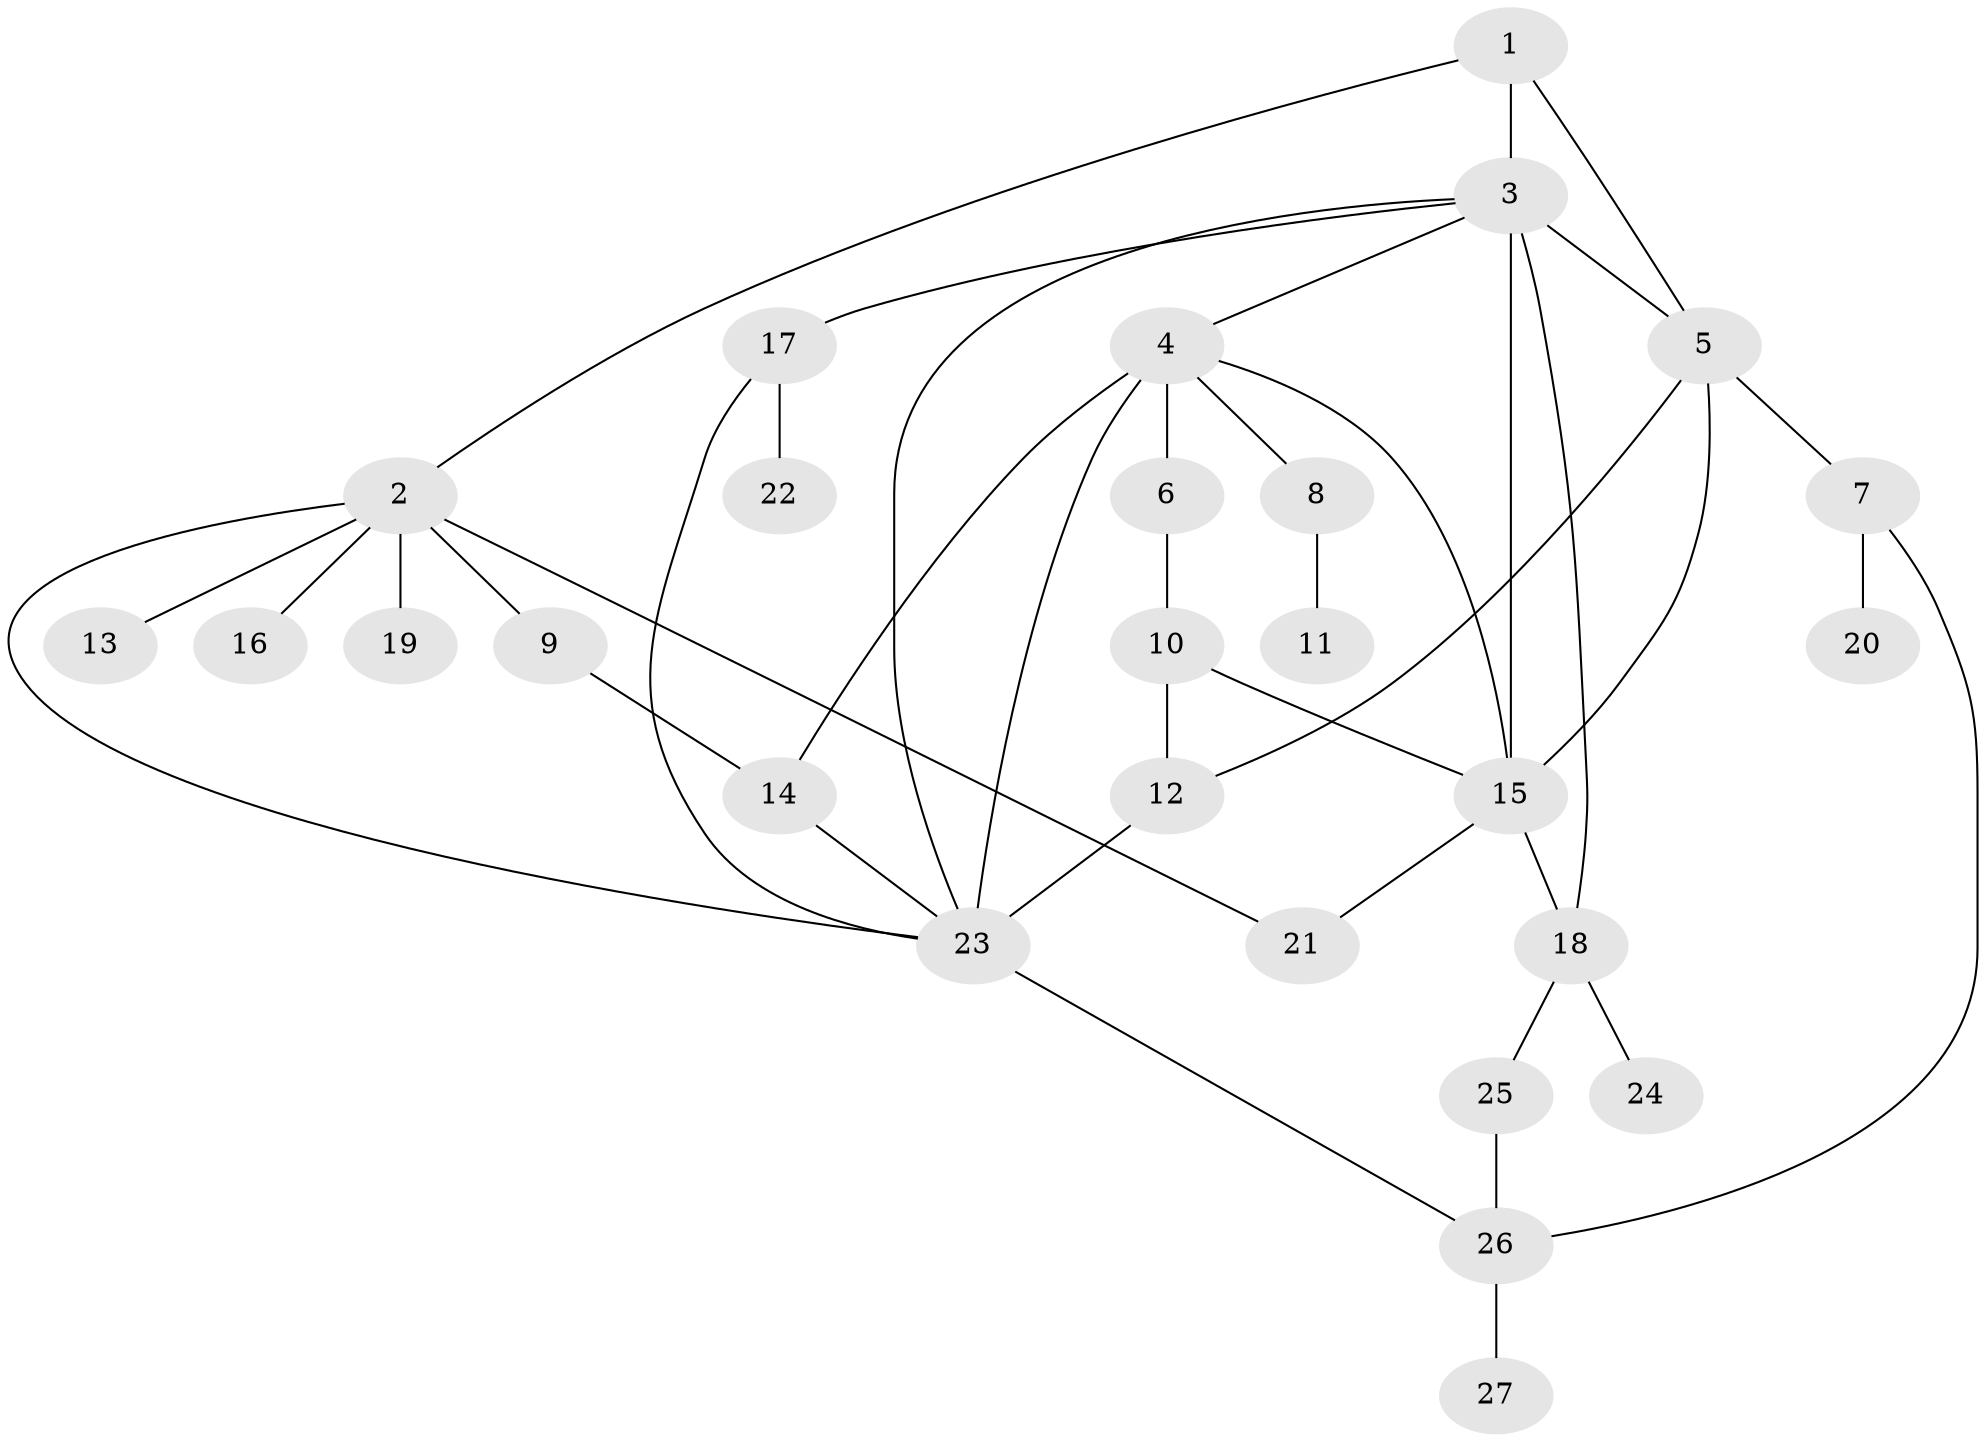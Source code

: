 // original degree distribution, {3: 0.22641509433962265, 8: 0.018867924528301886, 6: 0.03773584905660377, 5: 0.05660377358490566, 1: 0.2641509433962264, 2: 0.2641509433962264, 4: 0.11320754716981132, 7: 0.018867924528301886}
// Generated by graph-tools (version 1.1) at 2025/34/03/09/25 02:34:24]
// undirected, 27 vertices, 41 edges
graph export_dot {
graph [start="1"]
  node [color=gray90,style=filled];
  1;
  2;
  3;
  4;
  5;
  6;
  7;
  8;
  9;
  10;
  11;
  12;
  13;
  14;
  15;
  16;
  17;
  18;
  19;
  20;
  21;
  22;
  23;
  24;
  25;
  26;
  27;
  1 -- 2 [weight=1.0];
  1 -- 3 [weight=1.0];
  1 -- 5 [weight=1.0];
  2 -- 9 [weight=1.0];
  2 -- 13 [weight=1.0];
  2 -- 16 [weight=1.0];
  2 -- 19 [weight=1.0];
  2 -- 21 [weight=1.0];
  2 -- 23 [weight=1.0];
  3 -- 4 [weight=1.0];
  3 -- 5 [weight=2.0];
  3 -- 15 [weight=1.0];
  3 -- 17 [weight=1.0];
  3 -- 18 [weight=1.0];
  3 -- 23 [weight=1.0];
  4 -- 6 [weight=2.0];
  4 -- 8 [weight=1.0];
  4 -- 14 [weight=1.0];
  4 -- 15 [weight=1.0];
  4 -- 23 [weight=1.0];
  5 -- 7 [weight=2.0];
  5 -- 12 [weight=1.0];
  5 -- 15 [weight=1.0];
  6 -- 10 [weight=1.0];
  7 -- 20 [weight=1.0];
  7 -- 26 [weight=1.0];
  8 -- 11 [weight=1.0];
  9 -- 14 [weight=1.0];
  10 -- 12 [weight=1.0];
  10 -- 15 [weight=1.0];
  12 -- 23 [weight=2.0];
  14 -- 23 [weight=1.0];
  15 -- 18 [weight=1.0];
  15 -- 21 [weight=1.0];
  17 -- 22 [weight=1.0];
  17 -- 23 [weight=1.0];
  18 -- 24 [weight=1.0];
  18 -- 25 [weight=1.0];
  23 -- 26 [weight=1.0];
  25 -- 26 [weight=1.0];
  26 -- 27 [weight=1.0];
}
